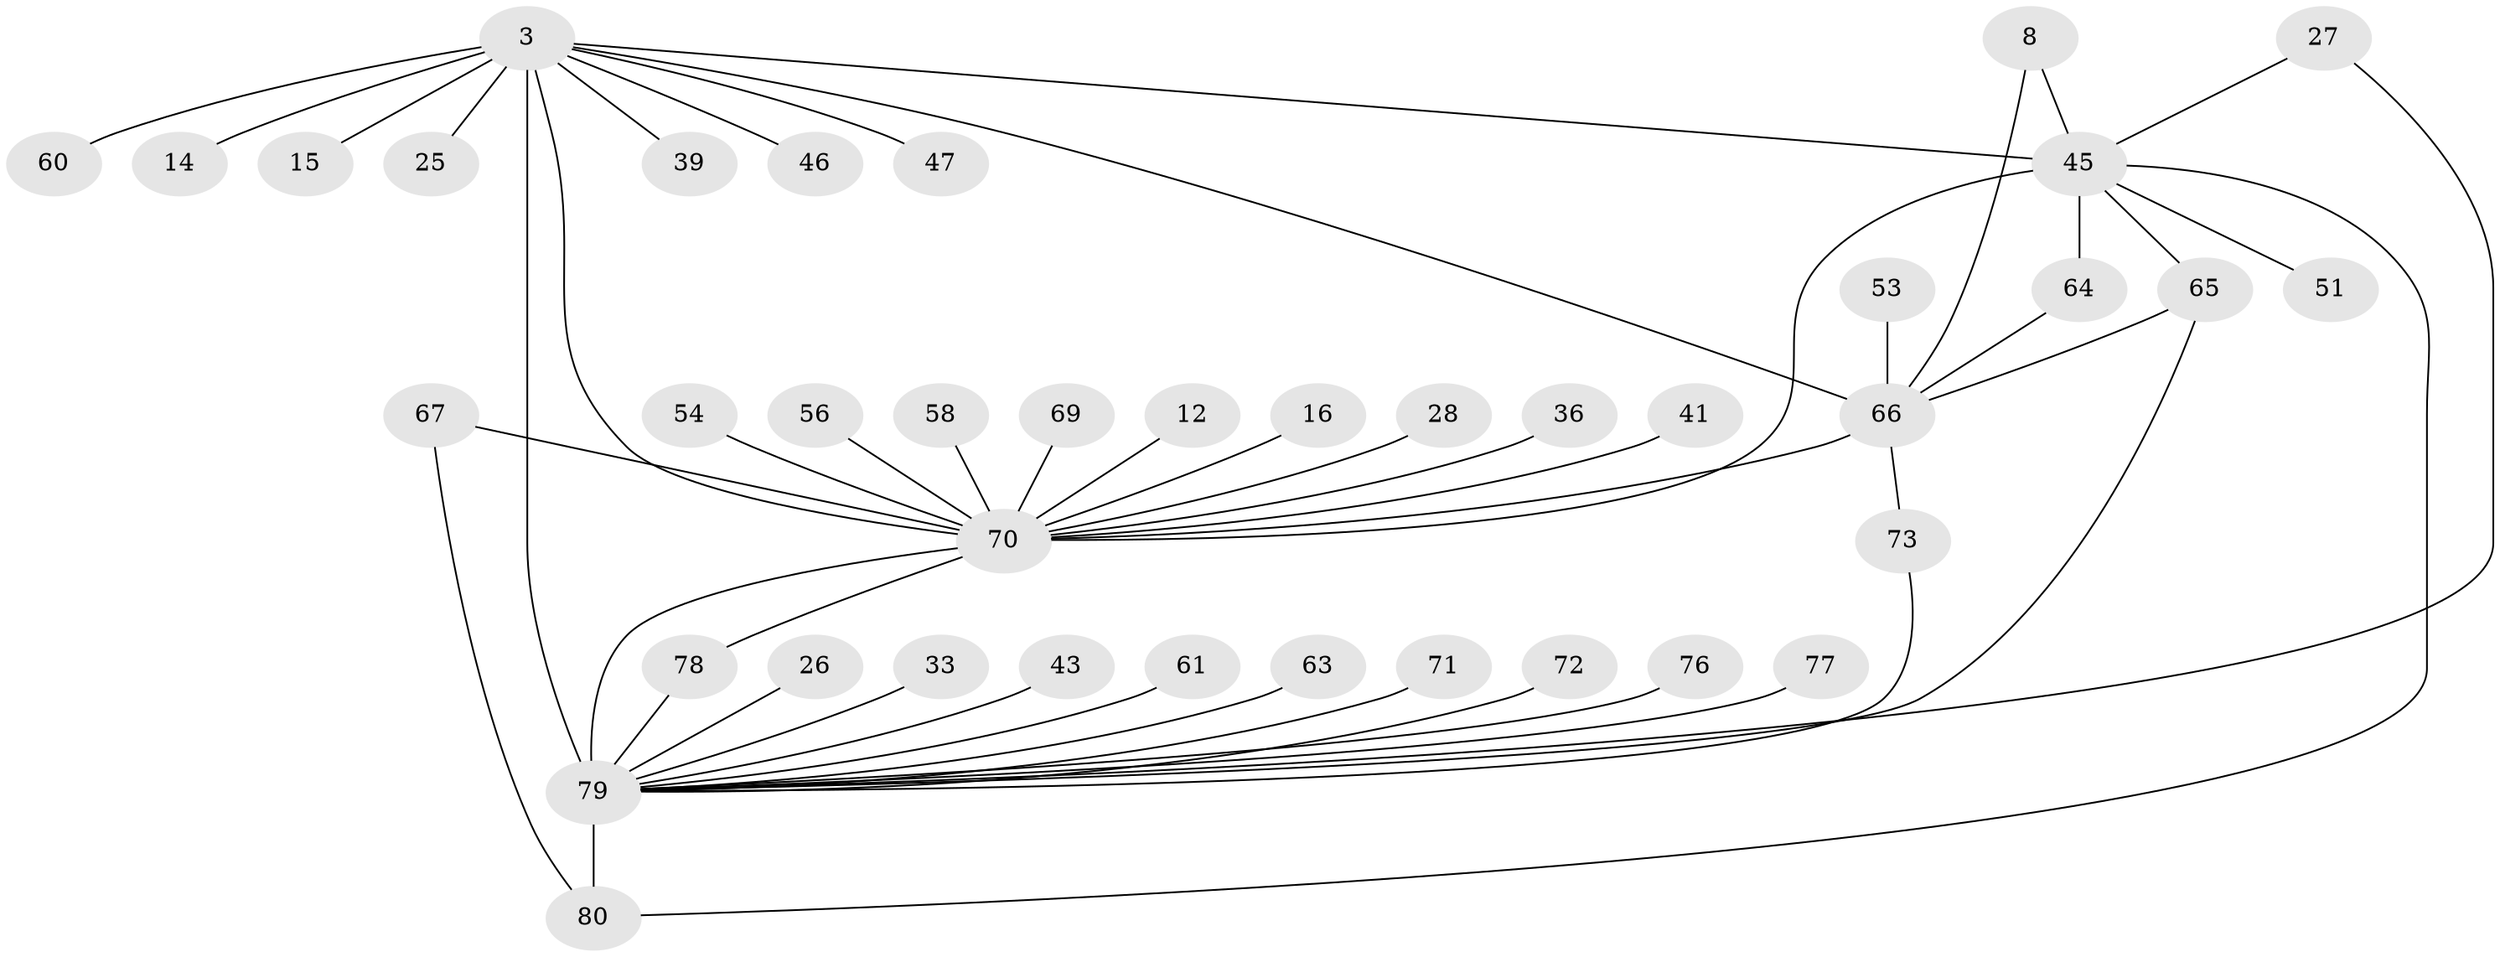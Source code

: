 // original degree distribution, {22: 0.0125, 5: 0.0375, 14: 0.0125, 21: 0.0125, 11: 0.0125, 6: 0.0125, 8: 0.0125, 2: 0.2875, 9: 0.025, 3: 0.15, 15: 0.0125, 1: 0.35, 4: 0.0625}
// Generated by graph-tools (version 1.1) at 2025/47/03/09/25 04:47:47]
// undirected, 40 vertices, 51 edges
graph export_dot {
graph [start="1"]
  node [color=gray90,style=filled];
  3 [super="+1"];
  8;
  12;
  14;
  15;
  16;
  25;
  26;
  27;
  28;
  33;
  36;
  39;
  41 [super="+35"];
  43 [super="+19"];
  45 [super="+22"];
  46;
  47;
  51;
  53;
  54;
  56;
  58 [super="+23"];
  60;
  61;
  63;
  64;
  65;
  66 [super="+30+40+50"];
  67 [super="+48"];
  69;
  70 [super="+32+44+38"];
  71;
  72;
  73 [super="+62"];
  76;
  77 [super="+21"];
  78 [super="+75"];
  79 [super="+9+20+42+68+17"];
  80 [super="+49+74"];
  3 -- 25;
  3 -- 46;
  3 -- 47;
  3 -- 60;
  3 -- 66 [weight=4];
  3 -- 14;
  3 -- 15;
  3 -- 79 [weight=14];
  3 -- 39;
  3 -- 70 [weight=2];
  3 -- 45 [weight=2];
  8 -- 66;
  8 -- 45;
  12 -- 70;
  16 -- 70;
  26 -- 79;
  27 -- 79;
  27 -- 45;
  28 -- 70;
  33 -- 79;
  36 -- 70 [weight=2];
  41 -- 70;
  43 -- 79;
  45 -- 64;
  45 -- 65;
  45 -- 70 [weight=4];
  45 -- 51;
  45 -- 80;
  53 -- 66;
  54 -- 70;
  56 -- 70;
  58 -- 70;
  61 -- 79;
  63 -- 79;
  64 -- 66;
  65 -- 66;
  65 -- 79;
  66 -- 70 [weight=3];
  66 -- 73;
  67 -- 70 [weight=2];
  67 -- 80;
  69 -- 70;
  70 -- 79 [weight=5];
  70 -- 78 [weight=2];
  71 -- 79;
  72 -- 79;
  73 -- 79;
  76 -- 79;
  77 -- 79;
  78 -- 79;
  79 -- 80 [weight=2];
}
